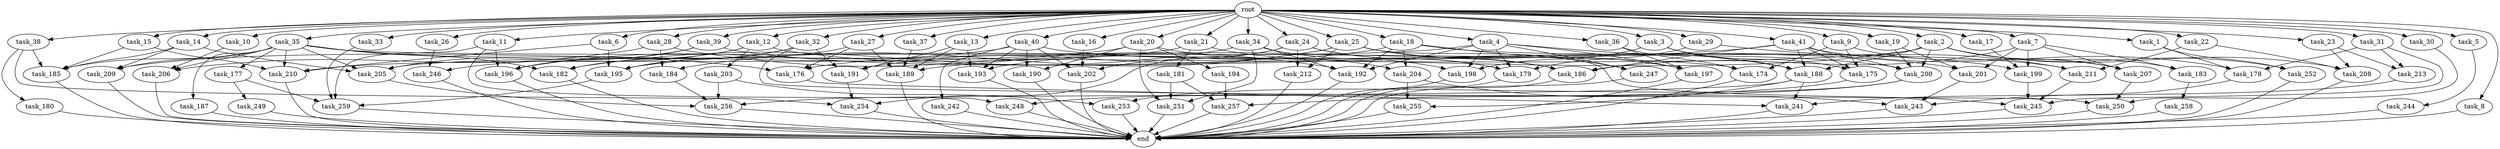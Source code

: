 digraph G {
  root [size="0.000000"];
  task_11 [size="1024.000000"];
  task_256 [size="1958505086976.000000"];
  task_185 [size="816043786240.000000"];
  task_2 [size="1024.000000"];
  task_249 [size="549755813888.000000"];
  task_34 [size="1024.000000"];
  task_21 [size="1024.000000"];
  task_193 [size="1047972020224.000000"];
  task_23 [size="1024.000000"];
  task_35 [size="1024.000000"];
  task_259 [size="1726576852992.000000"];
  task_33 [size="1024.000000"];
  task_176 [size="712964571136.000000"];
  task_14 [size="1024.000000"];
  task_206 [size="1151051235328.000000"];
  task_178 [size="1623497637888.000000"];
  task_3 [size="1024.000000"];
  task_213 [size="1073741824000.000000"];
  task_254 [size="1142461300736.000000"];
  task_196 [size="2070174236672.000000"];
  task_187 [size="214748364800.000000"];
  task_203 [size="420906795008.000000"];
  task_28 [size="1024.000000"];
  task_209 [size="1151051235328.000000"];
  task_201 [size="2104533975040.000000"];
  task_257 [size="944892805120.000000"];
  task_22 [size="1024.000000"];
  task_5 [size="1024.000000"];
  task_188 [size="1468878815232.000000"];
  task_30 [size="1024.000000"];
  task_179 [size="1889785610240.000000"];
  task_242 [size="549755813888.000000"];
  end [size="0.000000"];
  task_183 [size="773094113280.000000"];
  task_9 [size="1024.000000"];
  task_244 [size="309237645312.000000"];
  task_250 [size="2138893713408.000000"];
  task_27 [size="1024.000000"];
  task_258 [size="214748364800.000000"];
  task_20 [size="1024.000000"];
  task_182 [size="1769526525952.000000"];
  task_199 [size="1666447310848.000000"];
  task_212 [size="833223655424.000000"];
  task_245 [size="1288490188800.000000"];
  task_194 [size="695784701952.000000"];
  task_247 [size="498216206336.000000"];
  task_204 [size="773094113280.000000"];
  task_198 [size="1700807049216.000000"];
  task_252 [size="936302870528.000000"];
  task_40 [size="1024.000000"];
  task_246 [size="970662608896.000000"];
  task_186 [size="2078764171264.000000"];
  task_200 [size="2035814498304.000000"];
  task_175 [size="1829656068096.000000"];
  task_205 [size="919123001344.000000"];
  task_251 [size="1606317768704.000000"];
  task_202 [size="2104533975040.000000"];
  task_8 [size="1024.000000"];
  task_191 [size="1417339207680.000000"];
  task_211 [size="188978561024.000000"];
  task_24 [size="1024.000000"];
  task_41 [size="1024.000000"];
  task_31 [size="1024.000000"];
  task_12 [size="1024.000000"];
  task_32 [size="1024.000000"];
  task_189 [size="1812476198912.000000"];
  task_195 [size="2396591751168.000000"];
  task_255 [size="1245540515840.000000"];
  task_243 [size="1700807049216.000000"];
  task_10 [size="1024.000000"];
  task_210 [size="1821066133504.000000"];
  task_29 [size="1024.000000"];
  task_241 [size="1236950581248.000000"];
  task_1 [size="1024.000000"];
  task_208 [size="970662608896.000000"];
  task_192 [size="2052994367488.000000"];
  task_4 [size="1024.000000"];
  task_13 [size="1024.000000"];
  task_36 [size="1024.000000"];
  task_16 [size="1024.000000"];
  task_181 [size="858993459200.000000"];
  task_15 [size="1024.000000"];
  task_39 [size="1024.000000"];
  task_174 [size="1288490188800.000000"];
  task_37 [size="1024.000000"];
  task_253 [size="343597383680.000000"];
  task_248 [size="1408749273088.000000"];
  task_18 [size="1024.000000"];
  task_26 [size="1024.000000"];
  task_180 [size="309237645312.000000"];
  task_25 [size="1024.000000"];
  task_19 [size="1024.000000"];
  task_207 [size="1632087572480.000000"];
  task_197 [size="773094113280.000000"];
  task_38 [size="1024.000000"];
  task_184 [size="996432412672.000000"];
  task_17 [size="1024.000000"];
  task_190 [size="1245540515840.000000"];
  task_6 [size="1024.000000"];
  task_7 [size="1024.000000"];
  task_177 [size="214748364800.000000"];

  root -> task_11 [size="1.000000"];
  root -> task_28 [size="1.000000"];
  root -> task_10 [size="1.000000"];
  root -> task_20 [size="1.000000"];
  root -> task_2 [size="1.000000"];
  root -> task_4 [size="1.000000"];
  root -> task_13 [size="1.000000"];
  root -> task_39 [size="1.000000"];
  root -> task_21 [size="1.000000"];
  root -> task_40 [size="1.000000"];
  root -> task_16 [size="1.000000"];
  root -> task_22 [size="1.000000"];
  root -> task_15 [size="1.000000"];
  root -> task_36 [size="1.000000"];
  root -> task_33 [size="1.000000"];
  root -> task_1 [size="1.000000"];
  root -> task_5 [size="1.000000"];
  root -> task_14 [size="1.000000"];
  root -> task_18 [size="1.000000"];
  root -> task_26 [size="1.000000"];
  root -> task_6 [size="1.000000"];
  root -> task_25 [size="1.000000"];
  root -> task_24 [size="1.000000"];
  root -> task_9 [size="1.000000"];
  root -> task_23 [size="1.000000"];
  root -> task_3 [size="1.000000"];
  root -> task_19 [size="1.000000"];
  root -> task_27 [size="1.000000"];
  root -> task_35 [size="1.000000"];
  root -> task_41 [size="1.000000"];
  root -> task_38 [size="1.000000"];
  root -> task_17 [size="1.000000"];
  root -> task_31 [size="1.000000"];
  root -> task_12 [size="1.000000"];
  root -> task_32 [size="1.000000"];
  root -> task_34 [size="1.000000"];
  root -> task_37 [size="1.000000"];
  root -> task_30 [size="1.000000"];
  root -> task_8 [size="1.000000"];
  root -> task_7 [size="1.000000"];
  root -> task_29 [size="1.000000"];
  task_11 -> task_196 [size="536870912.000000"];
  task_11 -> task_259 [size="536870912.000000"];
  task_11 -> task_248 [size="536870912.000000"];
  task_256 -> end [size="1.000000"];
  task_185 -> end [size="1.000000"];
  task_2 -> task_252 [size="75497472.000000"];
  task_2 -> task_183 [size="75497472.000000"];
  task_2 -> task_208 [size="75497472.000000"];
  task_2 -> task_200 [size="75497472.000000"];
  task_2 -> task_205 [size="75497472.000000"];
  task_2 -> task_207 [size="75497472.000000"];
  task_2 -> task_176 [size="75497472.000000"];
  task_2 -> task_188 [size="75497472.000000"];
  task_249 -> end [size="1.000000"];
  task_34 -> task_179 [size="679477248.000000"];
  task_34 -> task_251 [size="679477248.000000"];
  task_34 -> task_182 [size="679477248.000000"];
  task_34 -> task_192 [size="679477248.000000"];
  task_21 -> task_181 [size="838860800.000000"];
  task_21 -> task_209 [size="838860800.000000"];
  task_21 -> task_198 [size="838860800.000000"];
  task_193 -> end [size="1.000000"];
  task_23 -> task_213 [size="838860800.000000"];
  task_23 -> task_208 [size="838860800.000000"];
  task_35 -> task_177 [size="209715200.000000"];
  task_35 -> task_209 [size="209715200.000000"];
  task_35 -> task_174 [size="209715200.000000"];
  task_35 -> task_206 [size="209715200.000000"];
  task_35 -> task_182 [size="209715200.000000"];
  task_35 -> task_205 [size="209715200.000000"];
  task_35 -> task_176 [size="209715200.000000"];
  task_35 -> task_210 [size="209715200.000000"];
  task_35 -> task_187 [size="209715200.000000"];
  task_35 -> task_185 [size="209715200.000000"];
  task_259 -> end [size="1.000000"];
  task_33 -> task_259 [size="75497472.000000"];
  task_176 -> task_241 [size="536870912.000000"];
  task_14 -> task_205 [size="75497472.000000"];
  task_14 -> task_209 [size="75497472.000000"];
  task_14 -> task_185 [size="75497472.000000"];
  task_206 -> end [size="1.000000"];
  task_178 -> task_243 [size="301989888.000000"];
  task_3 -> task_175 [size="411041792.000000"];
  task_3 -> task_188 [size="411041792.000000"];
  task_3 -> task_198 [size="411041792.000000"];
  task_213 -> task_241 [size="134217728.000000"];
  task_254 -> end [size="1.000000"];
  task_196 -> end [size="1.000000"];
  task_187 -> end [size="1.000000"];
  task_203 -> task_256 [size="301989888.000000"];
  task_203 -> task_253 [size="301989888.000000"];
  task_28 -> task_184 [size="838860800.000000"];
  task_28 -> task_206 [size="838860800.000000"];
  task_28 -> task_192 [size="838860800.000000"];
  task_209 -> end [size="1.000000"];
  task_201 -> task_243 [size="679477248.000000"];
  task_257 -> end [size="1.000000"];
  task_22 -> task_211 [size="33554432.000000"];
  task_22 -> task_208 [size="33554432.000000"];
  task_5 -> task_244 [size="301989888.000000"];
  task_188 -> task_241 [size="536870912.000000"];
  task_188 -> task_255 [size="536870912.000000"];
  task_188 -> task_256 [size="536870912.000000"];
  task_30 -> task_250 [size="411041792.000000"];
  task_179 -> end [size="1.000000"];
  task_242 -> end [size="1.000000"];
  task_183 -> task_258 [size="209715200.000000"];
  task_9 -> task_175 [size="838860800.000000"];
  task_9 -> task_174 [size="838860800.000000"];
  task_9 -> task_207 [size="838860800.000000"];
  task_244 -> end [size="1.000000"];
  task_250 -> end [size="1.000000"];
  task_27 -> task_176 [size="411041792.000000"];
  task_27 -> task_195 [size="411041792.000000"];
  task_27 -> task_189 [size="411041792.000000"];
  task_258 -> end [size="1.000000"];
  task_20 -> task_251 [size="679477248.000000"];
  task_20 -> task_194 [size="679477248.000000"];
  task_20 -> task_204 [size="679477248.000000"];
  task_20 -> task_210 [size="679477248.000000"];
  task_20 -> task_190 [size="679477248.000000"];
  task_182 -> end [size="1.000000"];
  task_199 -> task_245 [size="838860800.000000"];
  task_212 -> end [size="1.000000"];
  task_245 -> end [size="1.000000"];
  task_194 -> task_257 [size="679477248.000000"];
  task_247 -> end [size="1.000000"];
  task_204 -> task_255 [size="679477248.000000"];
  task_204 -> task_243 [size="679477248.000000"];
  task_198 -> end [size="1.000000"];
  task_252 -> end [size="1.000000"];
  task_40 -> task_193 [size="536870912.000000"];
  task_40 -> task_242 [size="536870912.000000"];
  task_40 -> task_190 [size="536870912.000000"];
  task_40 -> task_200 [size="536870912.000000"];
  task_40 -> task_196 [size="536870912.000000"];
  task_40 -> task_202 [size="536870912.000000"];
  task_246 -> end [size="1.000000"];
  task_186 -> end [size="1.000000"];
  task_200 -> task_257 [size="33554432.000000"];
  task_200 -> task_253 [size="33554432.000000"];
  task_175 -> task_248 [size="838860800.000000"];
  task_205 -> task_256 [size="536870912.000000"];
  task_251 -> end [size="1.000000"];
  task_202 -> end [size="1.000000"];
  task_8 -> end [size="1.000000"];
  task_191 -> task_254 [size="134217728.000000"];
  task_211 -> task_245 [size="75497472.000000"];
  task_24 -> task_179 [size="679477248.000000"];
  task_24 -> task_186 [size="679477248.000000"];
  task_24 -> task_202 [size="679477248.000000"];
  task_24 -> task_254 [size="679477248.000000"];
  task_24 -> task_212 [size="679477248.000000"];
  task_41 -> task_186 [size="536870912.000000"];
  task_41 -> task_200 [size="536870912.000000"];
  task_41 -> task_178 [size="536870912.000000"];
  task_41 -> task_189 [size="536870912.000000"];
  task_41 -> task_175 [size="536870912.000000"];
  task_41 -> task_188 [size="536870912.000000"];
  task_31 -> task_245 [size="209715200.000000"];
  task_31 -> task_213 [size="209715200.000000"];
  task_31 -> task_178 [size="209715200.000000"];
  task_12 -> task_199 [size="411041792.000000"];
  task_12 -> task_196 [size="411041792.000000"];
  task_12 -> task_246 [size="411041792.000000"];
  task_12 -> task_203 [size="411041792.000000"];
  task_32 -> task_191 [size="838860800.000000"];
  task_32 -> task_250 [size="838860800.000000"];
  task_32 -> task_195 [size="838860800.000000"];
  task_32 -> task_182 [size="838860800.000000"];
  task_189 -> end [size="1.000000"];
  task_195 -> task_259 [size="536870912.000000"];
  task_255 -> end [size="1.000000"];
  task_243 -> end [size="1.000000"];
  task_10 -> task_206 [size="75497472.000000"];
  task_210 -> end [size="1.000000"];
  task_29 -> task_179 [size="75497472.000000"];
  task_29 -> task_211 [size="75497472.000000"];
  task_241 -> end [size="1.000000"];
  task_1 -> task_178 [size="838860800.000000"];
  task_1 -> task_252 [size="838860800.000000"];
  task_208 -> end [size="1.000000"];
  task_192 -> end [size="1.000000"];
  task_4 -> task_179 [size="411041792.000000"];
  task_4 -> task_247 [size="411041792.000000"];
  task_4 -> task_195 [size="411041792.000000"];
  task_4 -> task_198 [size="411041792.000000"];
  task_4 -> task_192 [size="411041792.000000"];
  task_4 -> task_197 [size="411041792.000000"];
  task_4 -> task_188 [size="411041792.000000"];
  task_13 -> task_191 [size="411041792.000000"];
  task_13 -> task_193 [size="411041792.000000"];
  task_13 -> task_189 [size="411041792.000000"];
  task_36 -> task_197 [size="209715200.000000"];
  task_36 -> task_174 [size="209715200.000000"];
  task_16 -> task_202 [size="838860800.000000"];
  task_181 -> task_251 [size="209715200.000000"];
  task_181 -> task_257 [size="209715200.000000"];
  task_15 -> task_185 [size="209715200.000000"];
  task_15 -> task_210 [size="209715200.000000"];
  task_39 -> task_205 [size="536870912.000000"];
  task_39 -> task_196 [size="536870912.000000"];
  task_39 -> task_201 [size="536870912.000000"];
  task_174 -> end [size="1.000000"];
  task_37 -> task_189 [size="411041792.000000"];
  task_253 -> end [size="1.000000"];
  task_248 -> end [size="1.000000"];
  task_18 -> task_193 [size="75497472.000000"];
  task_18 -> task_247 [size="75497472.000000"];
  task_18 -> task_211 [size="75497472.000000"];
  task_18 -> task_204 [size="75497472.000000"];
  task_18 -> task_192 [size="75497472.000000"];
  task_26 -> task_246 [size="536870912.000000"];
  task_180 -> end [size="1.000000"];
  task_25 -> task_186 [size="134217728.000000"];
  task_25 -> task_191 [size="134217728.000000"];
  task_25 -> task_212 [size="134217728.000000"];
  task_25 -> task_197 [size="134217728.000000"];
  task_25 -> task_245 [size="134217728.000000"];
  task_25 -> task_184 [size="134217728.000000"];
  task_19 -> task_200 [size="838860800.000000"];
  task_19 -> task_201 [size="838860800.000000"];
  task_207 -> task_250 [size="838860800.000000"];
  task_197 -> end [size="1.000000"];
  task_38 -> task_180 [size="301989888.000000"];
  task_38 -> task_185 [size="301989888.000000"];
  task_38 -> task_254 [size="301989888.000000"];
  task_184 -> task_256 [size="536870912.000000"];
  task_17 -> task_199 [size="536870912.000000"];
  task_190 -> end [size="1.000000"];
  task_6 -> task_195 [size="679477248.000000"];
  task_6 -> task_210 [size="679477248.000000"];
  task_7 -> task_186 [size="679477248.000000"];
  task_7 -> task_199 [size="679477248.000000"];
  task_7 -> task_183 [size="679477248.000000"];
  task_7 -> task_201 [size="679477248.000000"];
  task_7 -> task_207 [size="679477248.000000"];
  task_177 -> task_249 [size="536870912.000000"];
  task_177 -> task_259 [size="536870912.000000"];
}
